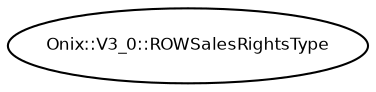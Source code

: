 digraph G {
  fontname = "Bitstream Vera Sans"
  fontsize = 8

  node [
    fontname = "Bitstream Vera Sans"
    fontsize = 8
    shape = "record"
  ]

  edge [
    fontname = "Bitstream Vera Sans"
    fontsize = 8
  ]

  ROWSalesRightsType [
    label = "Onix::V3_0::ROWSalesRightsType", shape = oval
  ]




}
